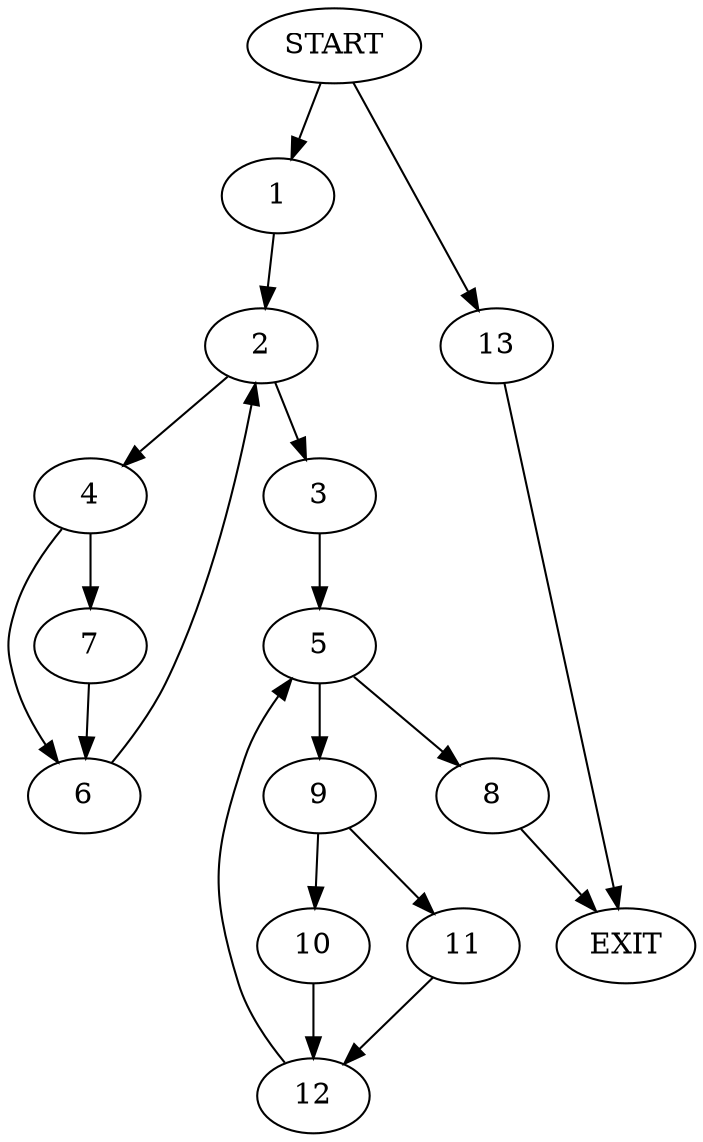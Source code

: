 digraph {
0 [label="START"]
14 [label="EXIT"]
0 -> 1
1 -> 2
2 -> 3
2 -> 4
3 -> 5
4 -> 6
4 -> 7
6 -> 2
7 -> 6
5 -> 8
5 -> 9
8 -> 14
9 -> 10
9 -> 11
10 -> 12
11 -> 12
12 -> 5
0 -> 13
13 -> 14
}

